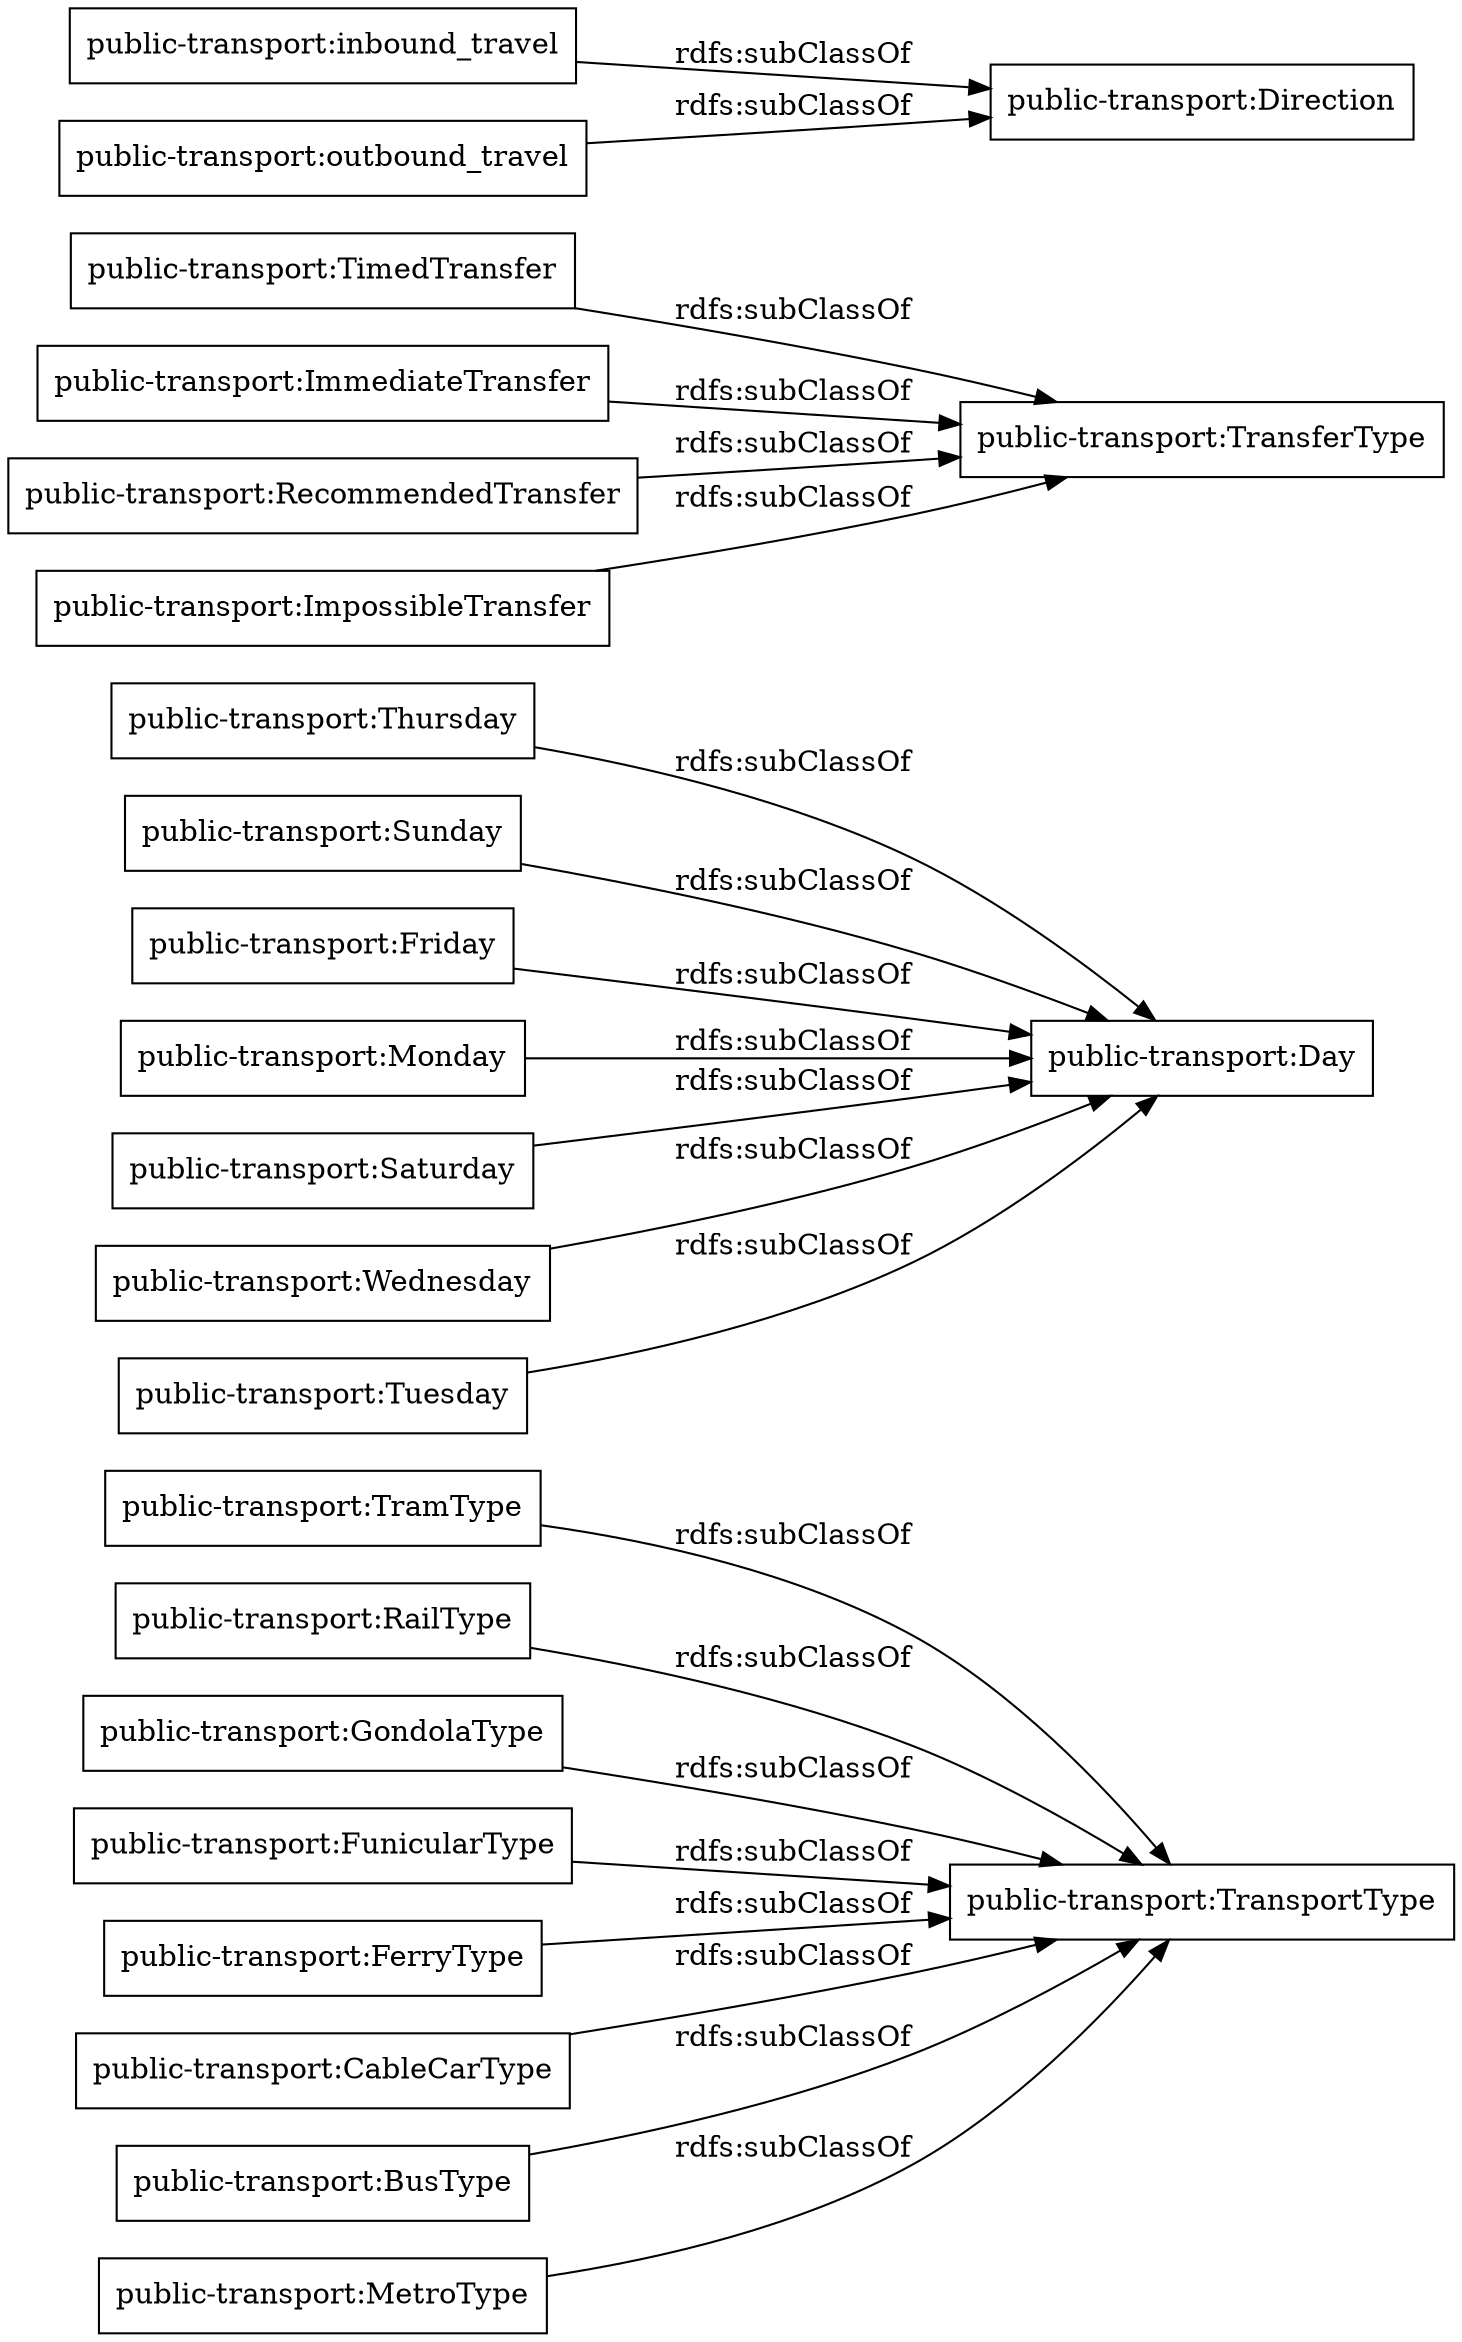 digraph ar2dtool_diagram { 
rankdir=LR;
size="1000"
node [shape = rectangle, color="black"]; "public-transport:TransportType" "public-transport:Thursday" "public-transport:Day" "public-transport:TimedTransfer" "public-transport:ImmediateTransfer" "public-transport:inbound_travel" "public-transport:TramType" "public-transport:RailType" "public-transport:GondolaType" "public-transport:Direction" "public-transport:FunicularType" "public-transport:TransferType" "public-transport:Sunday" "public-transport:Friday" "public-transport:Monday" "public-transport:RecommendedTransfer" "public-transport:FerryType" "public-transport:outbound_travel" "public-transport:CableCarType" "public-transport:Saturday" "public-transport:BusType" "public-transport:Wednesday" "public-transport:ImpossibleTransfer" "public-transport:MetroType" "public-transport:Tuesday" ; /*classes style*/
	"public-transport:Friday" -> "public-transport:Day" [ label = "rdfs:subClassOf" ];
	"public-transport:inbound_travel" -> "public-transport:Direction" [ label = "rdfs:subClassOf" ];
	"public-transport:FunicularType" -> "public-transport:TransportType" [ label = "rdfs:subClassOf" ];
	"public-transport:Sunday" -> "public-transport:Day" [ label = "rdfs:subClassOf" ];
	"public-transport:Wednesday" -> "public-transport:Day" [ label = "rdfs:subClassOf" ];
	"public-transport:Thursday" -> "public-transport:Day" [ label = "rdfs:subClassOf" ];
	"public-transport:TramType" -> "public-transport:TransportType" [ label = "rdfs:subClassOf" ];
	"public-transport:GondolaType" -> "public-transport:TransportType" [ label = "rdfs:subClassOf" ];
	"public-transport:BusType" -> "public-transport:TransportType" [ label = "rdfs:subClassOf" ];
	"public-transport:Tuesday" -> "public-transport:Day" [ label = "rdfs:subClassOf" ];
	"public-transport:Saturday" -> "public-transport:Day" [ label = "rdfs:subClassOf" ];
	"public-transport:outbound_travel" -> "public-transport:Direction" [ label = "rdfs:subClassOf" ];
	"public-transport:Monday" -> "public-transport:Day" [ label = "rdfs:subClassOf" ];
	"public-transport:RailType" -> "public-transport:TransportType" [ label = "rdfs:subClassOf" ];
	"public-transport:MetroType" -> "public-transport:TransportType" [ label = "rdfs:subClassOf" ];
	"public-transport:TimedTransfer" -> "public-transport:TransferType" [ label = "rdfs:subClassOf" ];
	"public-transport:FerryType" -> "public-transport:TransportType" [ label = "rdfs:subClassOf" ];
	"public-transport:RecommendedTransfer" -> "public-transport:TransferType" [ label = "rdfs:subClassOf" ];
	"public-transport:ImmediateTransfer" -> "public-transport:TransferType" [ label = "rdfs:subClassOf" ];
	"public-transport:CableCarType" -> "public-transport:TransportType" [ label = "rdfs:subClassOf" ];
	"public-transport:ImpossibleTransfer" -> "public-transport:TransferType" [ label = "rdfs:subClassOf" ];

}
